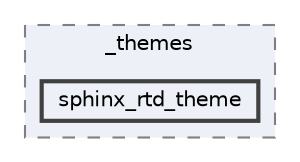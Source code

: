 digraph "gh_pages/_themes/sphinx_rtd_theme"
{
 // LATEX_PDF_SIZE
  bgcolor="transparent";
  edge [fontname=Helvetica,fontsize=10,labelfontname=Helvetica,labelfontsize=10];
  node [fontname=Helvetica,fontsize=10,shape=box,height=0.2,width=0.4];
  compound=true
  subgraph clusterdir_f96b4037ec8afdc28b8dd73b5be32830 {
    graph [ bgcolor="#edf0f7", pencolor="grey50", label="_themes", fontname=Helvetica,fontsize=10 style="filled,dashed", URL="dir_f96b4037ec8afdc28b8dd73b5be32830.html",tooltip=""]
  dir_f6f37393fe6073770ed87f8574f01de1 [label="sphinx_rtd_theme", fillcolor="#edf0f7", color="grey25", style="filled,bold", URL="dir_f6f37393fe6073770ed87f8574f01de1.html",tooltip=""];
  }
}
